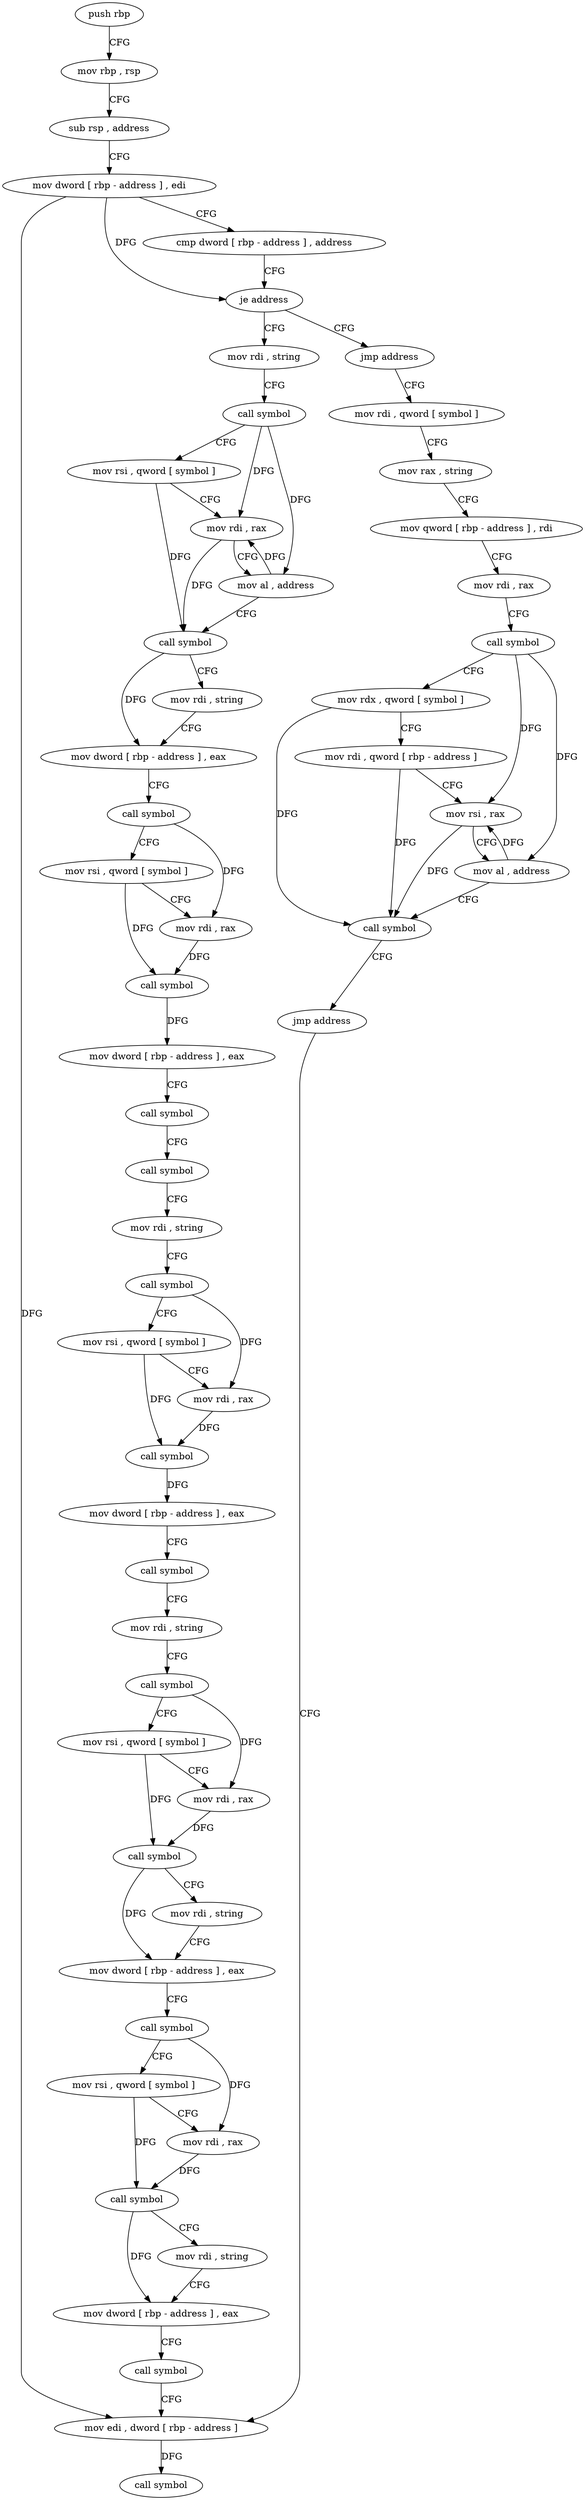 digraph "func" {
"4199856" [label = "push rbp" ]
"4199857" [label = "mov rbp , rsp" ]
"4199860" [label = "sub rsp , address" ]
"4199864" [label = "mov dword [ rbp - address ] , edi" ]
"4199867" [label = "cmp dword [ rbp - address ] , address" ]
"4199871" [label = "je address" ]
"4199939" [label = "mov rdi , string" ]
"4199877" [label = "jmp address" ]
"4199949" [label = "call symbol" ]
"4199954" [label = "mov rsi , qword [ symbol ]" ]
"4199962" [label = "mov rdi , rax" ]
"4199965" [label = "mov al , address" ]
"4199967" [label = "call symbol" ]
"4199972" [label = "mov rdi , string" ]
"4199982" [label = "mov dword [ rbp - address ] , eax" ]
"4199985" [label = "call symbol" ]
"4199990" [label = "mov rsi , qword [ symbol ]" ]
"4199998" [label = "mov rdi , rax" ]
"4200001" [label = "call symbol" ]
"4200006" [label = "mov dword [ rbp - address ] , eax" ]
"4200009" [label = "call symbol" ]
"4200014" [label = "call symbol" ]
"4200019" [label = "mov rdi , string" ]
"4200029" [label = "call symbol" ]
"4200034" [label = "mov rsi , qword [ symbol ]" ]
"4200042" [label = "mov rdi , rax" ]
"4200045" [label = "call symbol" ]
"4200050" [label = "mov dword [ rbp - address ] , eax" ]
"4200053" [label = "call symbol" ]
"4200058" [label = "mov rdi , string" ]
"4200068" [label = "call symbol" ]
"4200073" [label = "mov rsi , qword [ symbol ]" ]
"4200081" [label = "mov rdi , rax" ]
"4200084" [label = "call symbol" ]
"4200089" [label = "mov rdi , string" ]
"4200099" [label = "mov dword [ rbp - address ] , eax" ]
"4200102" [label = "call symbol" ]
"4200107" [label = "mov rsi , qword [ symbol ]" ]
"4200115" [label = "mov rdi , rax" ]
"4200118" [label = "call symbol" ]
"4200123" [label = "mov rdi , string" ]
"4200133" [label = "mov dword [ rbp - address ] , eax" ]
"4200136" [label = "call symbol" ]
"4200141" [label = "mov edi , dword [ rbp - address ]" ]
"4199882" [label = "mov rdi , qword [ symbol ]" ]
"4199890" [label = "mov rax , string" ]
"4199900" [label = "mov qword [ rbp - address ] , rdi" ]
"4199904" [label = "mov rdi , rax" ]
"4199907" [label = "call symbol" ]
"4199912" [label = "mov rdx , qword [ symbol ]" ]
"4199920" [label = "mov rdi , qword [ rbp - address ]" ]
"4199924" [label = "mov rsi , rax" ]
"4199927" [label = "mov al , address" ]
"4199929" [label = "call symbol" ]
"4199934" [label = "jmp address" ]
"4200144" [label = "call symbol" ]
"4199856" -> "4199857" [ label = "CFG" ]
"4199857" -> "4199860" [ label = "CFG" ]
"4199860" -> "4199864" [ label = "CFG" ]
"4199864" -> "4199867" [ label = "CFG" ]
"4199864" -> "4199871" [ label = "DFG" ]
"4199864" -> "4200141" [ label = "DFG" ]
"4199867" -> "4199871" [ label = "CFG" ]
"4199871" -> "4199939" [ label = "CFG" ]
"4199871" -> "4199877" [ label = "CFG" ]
"4199939" -> "4199949" [ label = "CFG" ]
"4199877" -> "4199882" [ label = "CFG" ]
"4199949" -> "4199954" [ label = "CFG" ]
"4199949" -> "4199962" [ label = "DFG" ]
"4199949" -> "4199965" [ label = "DFG" ]
"4199954" -> "4199962" [ label = "CFG" ]
"4199954" -> "4199967" [ label = "DFG" ]
"4199962" -> "4199965" [ label = "CFG" ]
"4199962" -> "4199967" [ label = "DFG" ]
"4199965" -> "4199967" [ label = "CFG" ]
"4199965" -> "4199962" [ label = "DFG" ]
"4199967" -> "4199972" [ label = "CFG" ]
"4199967" -> "4199982" [ label = "DFG" ]
"4199972" -> "4199982" [ label = "CFG" ]
"4199982" -> "4199985" [ label = "CFG" ]
"4199985" -> "4199990" [ label = "CFG" ]
"4199985" -> "4199998" [ label = "DFG" ]
"4199990" -> "4199998" [ label = "CFG" ]
"4199990" -> "4200001" [ label = "DFG" ]
"4199998" -> "4200001" [ label = "DFG" ]
"4200001" -> "4200006" [ label = "DFG" ]
"4200006" -> "4200009" [ label = "CFG" ]
"4200009" -> "4200014" [ label = "CFG" ]
"4200014" -> "4200019" [ label = "CFG" ]
"4200019" -> "4200029" [ label = "CFG" ]
"4200029" -> "4200034" [ label = "CFG" ]
"4200029" -> "4200042" [ label = "DFG" ]
"4200034" -> "4200042" [ label = "CFG" ]
"4200034" -> "4200045" [ label = "DFG" ]
"4200042" -> "4200045" [ label = "DFG" ]
"4200045" -> "4200050" [ label = "DFG" ]
"4200050" -> "4200053" [ label = "CFG" ]
"4200053" -> "4200058" [ label = "CFG" ]
"4200058" -> "4200068" [ label = "CFG" ]
"4200068" -> "4200073" [ label = "CFG" ]
"4200068" -> "4200081" [ label = "DFG" ]
"4200073" -> "4200081" [ label = "CFG" ]
"4200073" -> "4200084" [ label = "DFG" ]
"4200081" -> "4200084" [ label = "DFG" ]
"4200084" -> "4200089" [ label = "CFG" ]
"4200084" -> "4200099" [ label = "DFG" ]
"4200089" -> "4200099" [ label = "CFG" ]
"4200099" -> "4200102" [ label = "CFG" ]
"4200102" -> "4200107" [ label = "CFG" ]
"4200102" -> "4200115" [ label = "DFG" ]
"4200107" -> "4200115" [ label = "CFG" ]
"4200107" -> "4200118" [ label = "DFG" ]
"4200115" -> "4200118" [ label = "DFG" ]
"4200118" -> "4200123" [ label = "CFG" ]
"4200118" -> "4200133" [ label = "DFG" ]
"4200123" -> "4200133" [ label = "CFG" ]
"4200133" -> "4200136" [ label = "CFG" ]
"4200136" -> "4200141" [ label = "CFG" ]
"4200141" -> "4200144" [ label = "DFG" ]
"4199882" -> "4199890" [ label = "CFG" ]
"4199890" -> "4199900" [ label = "CFG" ]
"4199900" -> "4199904" [ label = "CFG" ]
"4199904" -> "4199907" [ label = "CFG" ]
"4199907" -> "4199912" [ label = "CFG" ]
"4199907" -> "4199924" [ label = "DFG" ]
"4199907" -> "4199927" [ label = "DFG" ]
"4199912" -> "4199920" [ label = "CFG" ]
"4199912" -> "4199929" [ label = "DFG" ]
"4199920" -> "4199924" [ label = "CFG" ]
"4199920" -> "4199929" [ label = "DFG" ]
"4199924" -> "4199927" [ label = "CFG" ]
"4199924" -> "4199929" [ label = "DFG" ]
"4199927" -> "4199929" [ label = "CFG" ]
"4199927" -> "4199924" [ label = "DFG" ]
"4199929" -> "4199934" [ label = "CFG" ]
"4199934" -> "4200141" [ label = "CFG" ]
}
